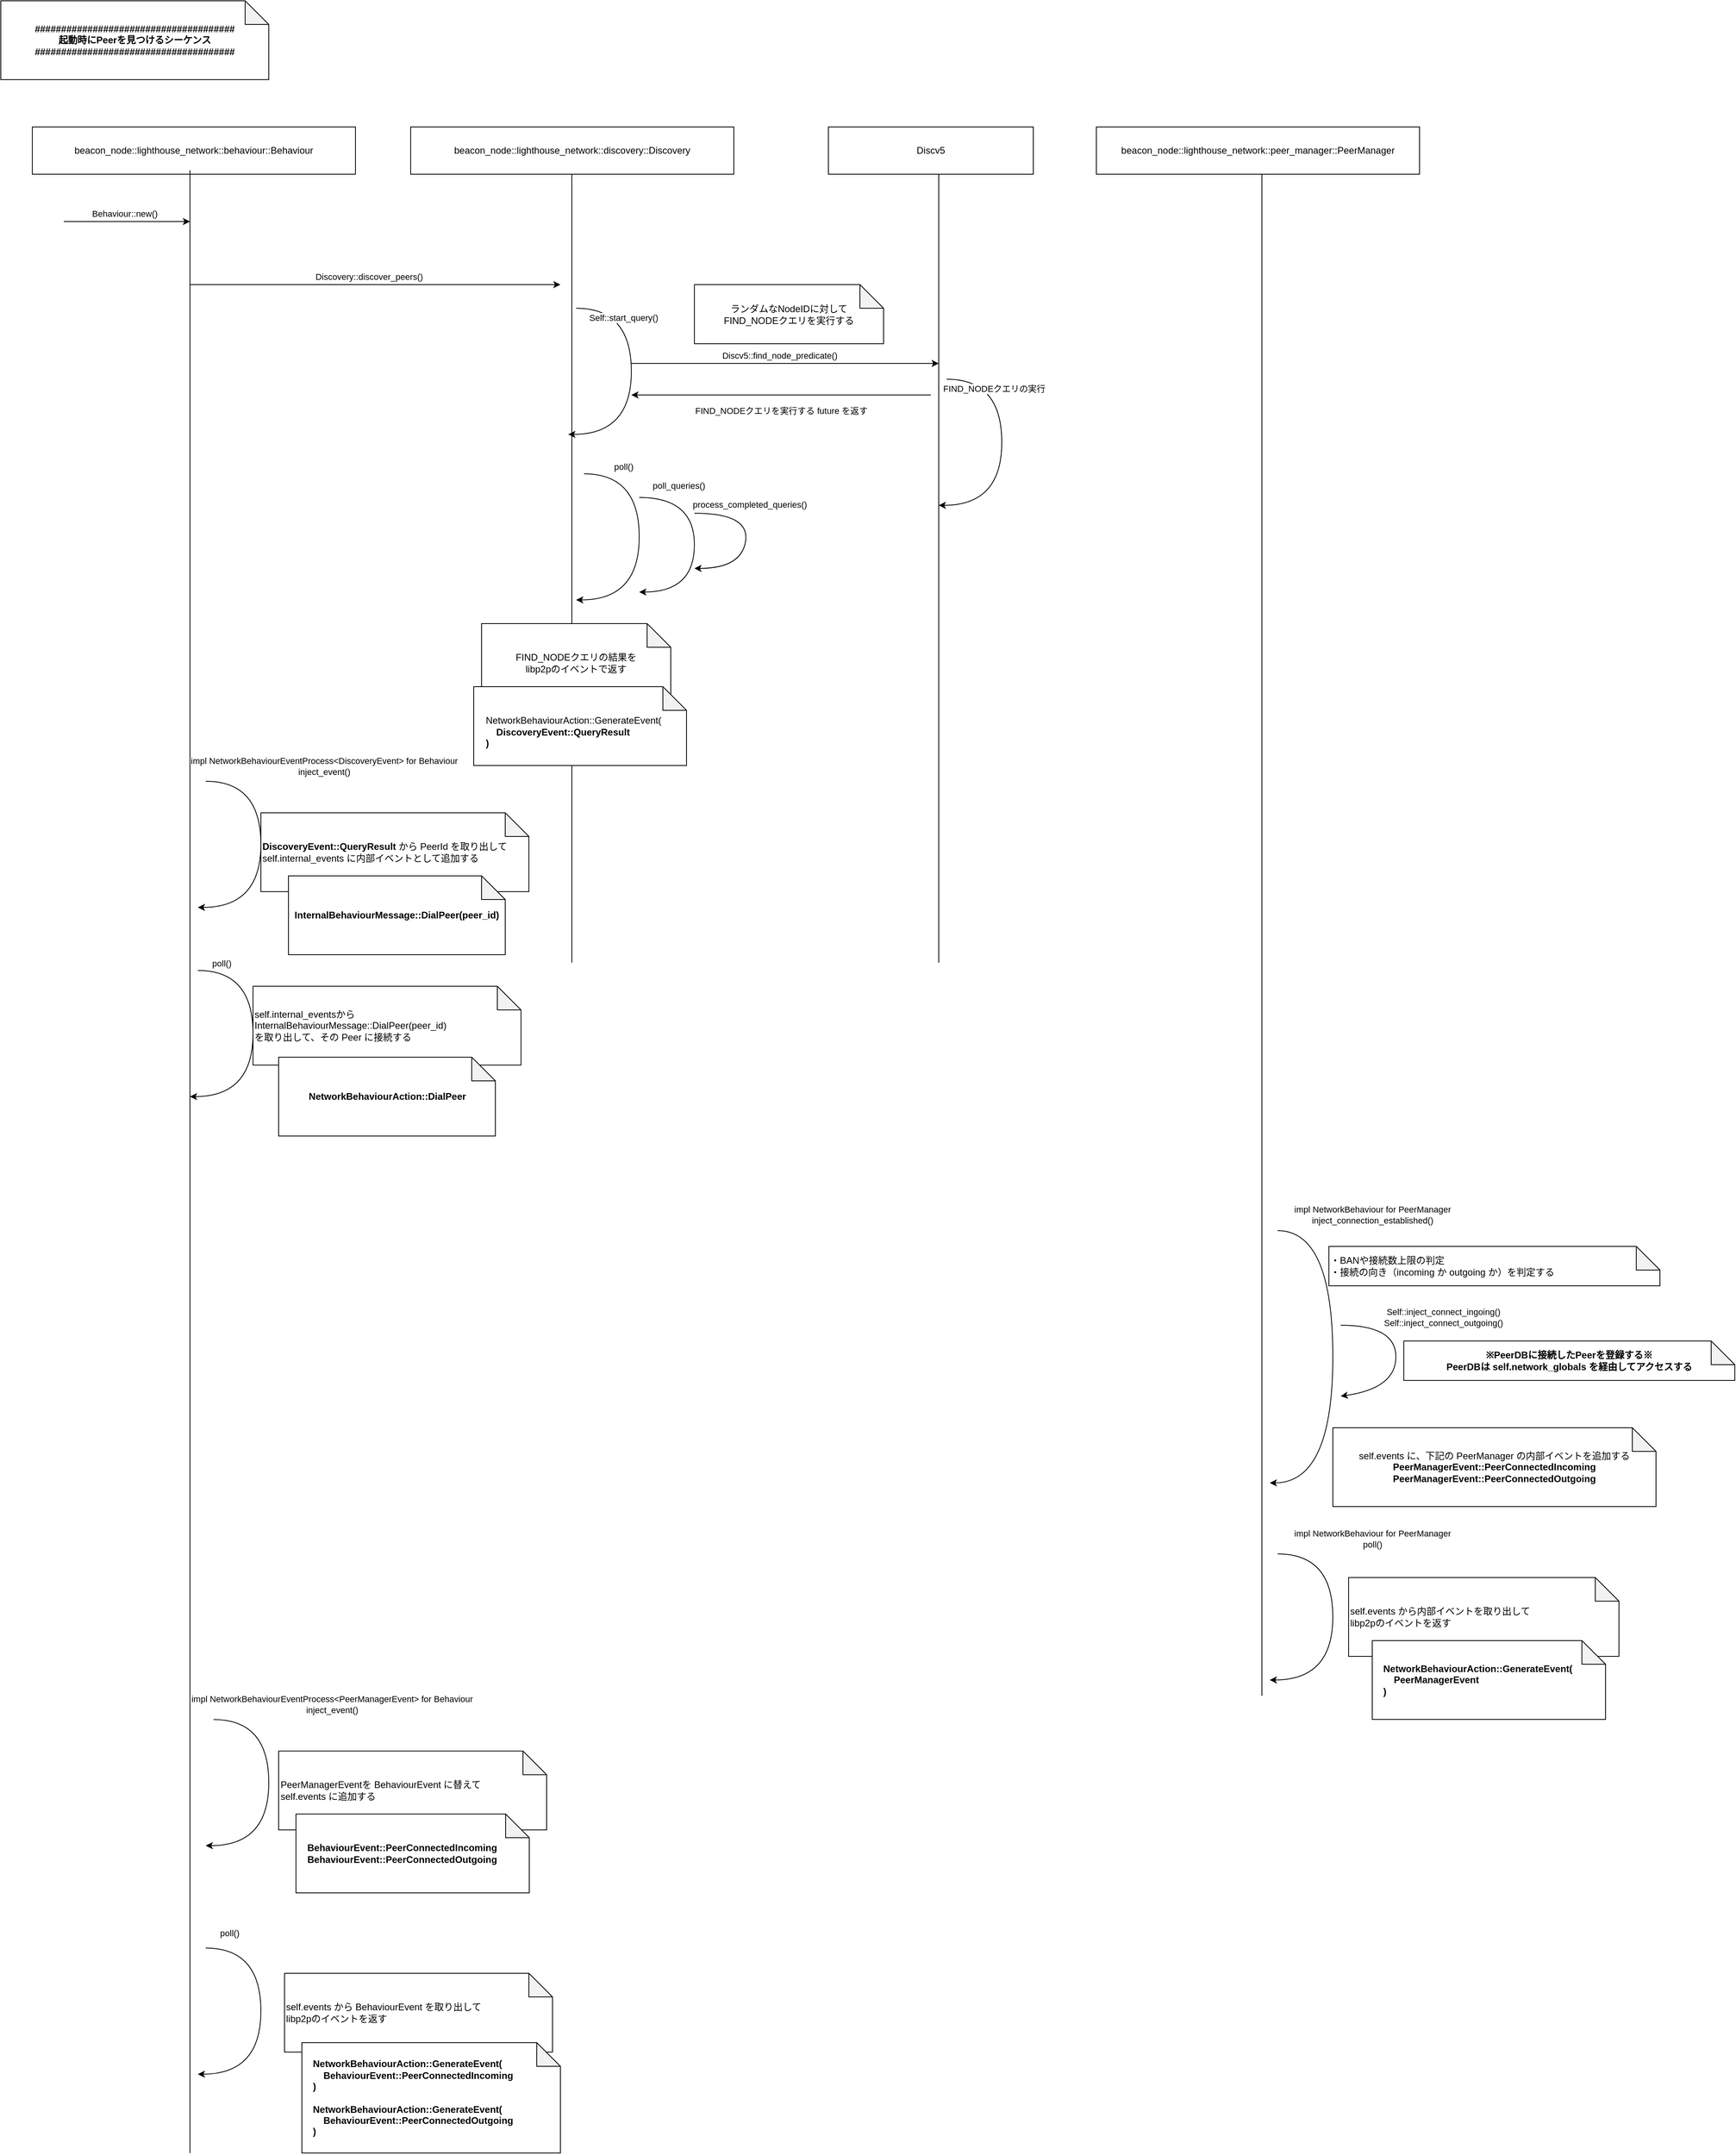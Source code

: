 <mxfile>
    <diagram id="T8pmpTCMuDaPm9wjzUCa" name="Page-1">
        <mxGraphModel dx="1378" dy="927" grid="1" gridSize="10" guides="1" tooltips="1" connect="1" arrows="1" fold="1" page="1" pageScale="1" pageWidth="827" pageHeight="1169" background="none" math="0" shadow="0">
            <root>
                <mxCell id="0"/>
                <mxCell id="1" parent="0"/>
                <mxCell id="2" value="beacon_node::lighthouse_network::behaviour::Behaviour" style="rounded=0;whiteSpace=wrap;html=1;" parent="1" vertex="1">
                    <mxGeometry x="50" y="170" width="410" height="60" as="geometry"/>
                </mxCell>
                <mxCell id="3" value="" style="endArrow=none;html=1;" parent="1" edge="1">
                    <mxGeometry width="50" height="50" relative="1" as="geometry">
                        <mxPoint x="250" y="1230" as="sourcePoint"/>
                        <mxPoint x="250" y="230" as="targetPoint"/>
                    </mxGeometry>
                </mxCell>
                <mxCell id="4" value="" style="endArrow=classic;html=1;" parent="1" edge="1">
                    <mxGeometry width="50" height="50" relative="1" as="geometry">
                        <mxPoint x="90" y="290" as="sourcePoint"/>
                        <mxPoint x="250" y="290" as="targetPoint"/>
                    </mxGeometry>
                </mxCell>
                <mxCell id="6" value="Behaviour::new()" style="edgeLabel;html=1;align=center;verticalAlign=middle;resizable=0;points=[];" parent="4" vertex="1" connectable="0">
                    <mxGeometry x="-0.037" y="1" relative="1" as="geometry">
                        <mxPoint y="-9" as="offset"/>
                    </mxGeometry>
                </mxCell>
                <mxCell id="5" value="" style="endArrow=none;html=1;" parent="1" edge="1">
                    <mxGeometry width="50" height="50" relative="1" as="geometry">
                        <mxPoint x="250" y="2740" as="sourcePoint"/>
                        <mxPoint x="250" y="225" as="targetPoint"/>
                    </mxGeometry>
                </mxCell>
                <mxCell id="7" value="beacon_node::lighthouse_network::discovery::Discovery" style="rounded=0;whiteSpace=wrap;html=1;" parent="1" vertex="1">
                    <mxGeometry x="530" y="170" width="410" height="60" as="geometry"/>
                </mxCell>
                <mxCell id="8" value="" style="endArrow=classic;html=1;" parent="1" edge="1">
                    <mxGeometry width="50" height="50" relative="1" as="geometry">
                        <mxPoint x="250" y="370" as="sourcePoint"/>
                        <mxPoint x="720" y="370" as="targetPoint"/>
                    </mxGeometry>
                </mxCell>
                <mxCell id="9" value="Discovery::discover_peers()" style="edgeLabel;html=1;align=center;verticalAlign=middle;resizable=0;points=[];" parent="8" vertex="1" connectable="0">
                    <mxGeometry x="-0.037" y="1" relative="1" as="geometry">
                        <mxPoint y="-9" as="offset"/>
                    </mxGeometry>
                </mxCell>
                <mxCell id="10" value="" style="endArrow=none;html=1;" parent="1" edge="1">
                    <mxGeometry width="50" height="50" relative="1" as="geometry">
                        <mxPoint x="734.5" y="1230" as="sourcePoint"/>
                        <mxPoint x="734.5" y="230" as="targetPoint"/>
                    </mxGeometry>
                </mxCell>
                <mxCell id="11" value="######################################&lt;br&gt;起動時にPeerを見つけるシーケンス&lt;br&gt;######################################" style="shape=note;whiteSpace=wrap;html=1;backgroundOutline=1;darkOpacity=0.05;fontStyle=1" parent="1" vertex="1">
                    <mxGeometry x="10" y="10" width="340" height="100" as="geometry"/>
                </mxCell>
                <mxCell id="12" value="" style="curved=1;endArrow=classic;html=1;" parent="1" edge="1">
                    <mxGeometry width="50" height="50" relative="1" as="geometry">
                        <mxPoint x="740" y="400" as="sourcePoint"/>
                        <mxPoint x="730" y="560" as="targetPoint"/>
                        <Array as="points">
                            <mxPoint x="810" y="400"/>
                            <mxPoint x="810" y="560"/>
                        </Array>
                    </mxGeometry>
                </mxCell>
                <mxCell id="13" value="Self::start_query()" style="edgeLabel;html=1;align=center;verticalAlign=middle;resizable=0;points=[];" parent="12" vertex="1" connectable="0">
                    <mxGeometry x="0.073" relative="1" as="geometry">
                        <mxPoint x="-10" y="-85" as="offset"/>
                    </mxGeometry>
                </mxCell>
                <mxCell id="14" value="Discv5" style="rounded=0;whiteSpace=wrap;html=1;" parent="1" vertex="1">
                    <mxGeometry x="1060" y="170" width="260" height="60" as="geometry"/>
                </mxCell>
                <mxCell id="15" value="" style="endArrow=classic;html=1;" parent="1" edge="1">
                    <mxGeometry width="50" height="50" relative="1" as="geometry">
                        <mxPoint x="810" y="470" as="sourcePoint"/>
                        <mxPoint x="1200" y="470" as="targetPoint"/>
                    </mxGeometry>
                </mxCell>
                <mxCell id="16" value="Discv5::find_node_predicate()" style="edgeLabel;html=1;align=center;verticalAlign=middle;resizable=0;points=[];" parent="15" vertex="1" connectable="0">
                    <mxGeometry x="-0.037" y="1" relative="1" as="geometry">
                        <mxPoint y="-9" as="offset"/>
                    </mxGeometry>
                </mxCell>
                <mxCell id="17" value="" style="endArrow=none;html=1;" parent="1" edge="1">
                    <mxGeometry width="50" height="50" relative="1" as="geometry">
                        <mxPoint x="1200" y="1230" as="sourcePoint"/>
                        <mxPoint x="1200" y="230" as="targetPoint"/>
                    </mxGeometry>
                </mxCell>
                <mxCell id="19" value="&lt;span style=&quot;font-weight: normal&quot;&gt;ランダムなNodeIDに対して&lt;br&gt;FIND_NODEクエリを実行する&lt;/span&gt;" style="shape=note;whiteSpace=wrap;html=1;backgroundOutline=1;darkOpacity=0.05;fontStyle=1" parent="1" vertex="1">
                    <mxGeometry x="890" y="370" width="240" height="75" as="geometry"/>
                </mxCell>
                <mxCell id="20" value="" style="endArrow=classic;html=1;" parent="1" edge="1">
                    <mxGeometry width="50" height="50" relative="1" as="geometry">
                        <mxPoint x="1190" y="510" as="sourcePoint"/>
                        <mxPoint x="810" y="510" as="targetPoint"/>
                    </mxGeometry>
                </mxCell>
                <mxCell id="21" value="FIND_NODEクエリを実行する future を返す" style="edgeLabel;html=1;align=center;verticalAlign=middle;resizable=0;points=[];" parent="20" vertex="1" connectable="0">
                    <mxGeometry x="-0.037" y="1" relative="1" as="geometry">
                        <mxPoint x="-7" y="19" as="offset"/>
                    </mxGeometry>
                </mxCell>
                <mxCell id="22" value="" style="curved=1;endArrow=classic;html=1;" parent="1" edge="1">
                    <mxGeometry width="50" height="50" relative="1" as="geometry">
                        <mxPoint x="1210" y="490" as="sourcePoint"/>
                        <mxPoint x="1200" y="650" as="targetPoint"/>
                        <Array as="points">
                            <mxPoint x="1280" y="490"/>
                            <mxPoint x="1280" y="650"/>
                        </Array>
                    </mxGeometry>
                </mxCell>
                <mxCell id="23" value="FIND_NODEクエリの実行" style="edgeLabel;html=1;align=center;verticalAlign=middle;resizable=0;points=[];" parent="22" vertex="1" connectable="0">
                    <mxGeometry x="0.073" relative="1" as="geometry">
                        <mxPoint x="-10" y="-85" as="offset"/>
                    </mxGeometry>
                </mxCell>
                <mxCell id="24" value="" style="curved=1;endArrow=classic;html=1;" parent="1" edge="1">
                    <mxGeometry width="50" height="50" relative="1" as="geometry">
                        <mxPoint x="750" y="610" as="sourcePoint"/>
                        <mxPoint x="740" y="770" as="targetPoint"/>
                        <Array as="points">
                            <mxPoint x="820" y="610"/>
                            <mxPoint x="820" y="770"/>
                        </Array>
                    </mxGeometry>
                </mxCell>
                <mxCell id="25" value="poll()" style="edgeLabel;html=1;align=center;verticalAlign=middle;resizable=0;points=[];" parent="24" vertex="1" connectable="0">
                    <mxGeometry x="0.073" relative="1" as="geometry">
                        <mxPoint x="-20" y="-106" as="offset"/>
                    </mxGeometry>
                </mxCell>
                <mxCell id="26" value="" style="curved=1;endArrow=classic;html=1;" parent="1" edge="1">
                    <mxGeometry width="50" height="50" relative="1" as="geometry">
                        <mxPoint x="820" y="640" as="sourcePoint"/>
                        <mxPoint x="820" y="760" as="targetPoint"/>
                        <Array as="points">
                            <mxPoint x="890" y="640"/>
                            <mxPoint x="890" y="760"/>
                        </Array>
                    </mxGeometry>
                </mxCell>
                <mxCell id="27" value="poll_queries()" style="edgeLabel;html=1;align=center;verticalAlign=middle;resizable=0;points=[];" parent="26" vertex="1" connectable="0">
                    <mxGeometry x="0.073" relative="1" as="geometry">
                        <mxPoint x="-20" y="-85" as="offset"/>
                    </mxGeometry>
                </mxCell>
                <mxCell id="28" value="" style="curved=1;endArrow=classic;html=1;" parent="1" edge="1">
                    <mxGeometry width="50" height="50" relative="1" as="geometry">
                        <mxPoint x="890" y="660" as="sourcePoint"/>
                        <mxPoint x="890" y="730" as="targetPoint"/>
                        <Array as="points">
                            <mxPoint x="960" y="660"/>
                            <mxPoint x="950" y="730"/>
                        </Array>
                    </mxGeometry>
                </mxCell>
                <mxCell id="29" value="process_completed_queries()" style="edgeLabel;html=1;align=center;verticalAlign=middle;resizable=0;points=[];" parent="28" vertex="1" connectable="0">
                    <mxGeometry x="0.073" relative="1" as="geometry">
                        <mxPoint x="5" y="-48" as="offset"/>
                    </mxGeometry>
                </mxCell>
                <mxCell id="30" value="&lt;span style=&quot;font-weight: normal&quot;&gt;FIND_NODEクエリの結果を&lt;/span&gt;&lt;br&gt;&lt;span style=&quot;font-weight: normal&quot;&gt;libp2pのイベントで返す&lt;/span&gt;" style="shape=note;whiteSpace=wrap;html=1;backgroundOutline=1;darkOpacity=0.05;fontStyle=1" parent="1" vertex="1">
                    <mxGeometry x="620" y="800" width="240" height="100" as="geometry"/>
                </mxCell>
                <mxCell id="31" value="&lt;span style=&quot;font-weight: 400&quot;&gt;&lt;br&gt;&amp;nbsp; &amp;nbsp; NetworkBehaviourAction::GenerateEvent(&lt;/span&gt;&lt;br&gt;&lt;span style=&quot;font-weight: 400&quot;&gt;&amp;nbsp; &amp;nbsp; &amp;nbsp; &amp;nbsp; &lt;/span&gt;DiscoveryEvent::QueryResult&lt;br&gt;&amp;nbsp; &amp;nbsp; )" style="shape=note;whiteSpace=wrap;html=1;backgroundOutline=1;darkOpacity=0.05;fontStyle=1;align=left;" parent="1" vertex="1">
                    <mxGeometry x="610" y="880" width="270" height="100" as="geometry"/>
                </mxCell>
                <mxCell id="32" value="" style="curved=1;endArrow=classic;html=1;" parent="1" edge="1">
                    <mxGeometry width="50" height="50" relative="1" as="geometry">
                        <mxPoint x="270" y="1000" as="sourcePoint"/>
                        <mxPoint x="260" y="1160" as="targetPoint"/>
                        <Array as="points">
                            <mxPoint x="340" y="1000"/>
                            <mxPoint x="340" y="1160"/>
                        </Array>
                    </mxGeometry>
                </mxCell>
                <mxCell id="33" value="impl NetworkBehaviourEventProcess&amp;lt;DiscoveryEvent&amp;gt; for Behaviour&lt;br&gt;inject_event()" style="edgeLabel;html=1;align=center;verticalAlign=middle;resizable=0;points=[];" parent="32" vertex="1" connectable="0">
                    <mxGeometry x="0.073" relative="1" as="geometry">
                        <mxPoint x="80" y="-116" as="offset"/>
                    </mxGeometry>
                </mxCell>
                <mxCell id="34" value="&lt;b&gt;DiscoveryEvent::QueryResult&lt;/b&gt; から PeerId を取り出して&lt;br&gt;self.internal_events に内部イベントとして追加する" style="shape=note;whiteSpace=wrap;html=1;backgroundOutline=1;darkOpacity=0.05;fontStyle=0;align=left;" parent="1" vertex="1">
                    <mxGeometry x="340" y="1040" width="340" height="100" as="geometry"/>
                </mxCell>
                <mxCell id="35" value="" style="curved=1;endArrow=classic;html=1;" parent="1" edge="1">
                    <mxGeometry width="50" height="50" relative="1" as="geometry">
                        <mxPoint x="260" y="1240" as="sourcePoint"/>
                        <mxPoint x="250" y="1400" as="targetPoint"/>
                        <Array as="points">
                            <mxPoint x="330" y="1240"/>
                            <mxPoint x="330" y="1400"/>
                        </Array>
                    </mxGeometry>
                </mxCell>
                <mxCell id="36" value="poll()" style="edgeLabel;html=1;align=center;verticalAlign=middle;resizable=0;points=[];" parent="35" vertex="1" connectable="0">
                    <mxGeometry x="0.073" relative="1" as="geometry">
                        <mxPoint x="-40" y="-106" as="offset"/>
                    </mxGeometry>
                </mxCell>
                <mxCell id="37" value="InternalBehaviourMessage::DialPeer(peer_id)" style="shape=note;whiteSpace=wrap;html=1;backgroundOutline=1;darkOpacity=0.05;fontStyle=1;align=center;" parent="1" vertex="1">
                    <mxGeometry x="375" y="1120" width="275" height="100" as="geometry"/>
                </mxCell>
                <mxCell id="38" value="&lt;span style=&quot;text-align: center&quot;&gt;self.internal_eventsから&lt;br&gt;InternalBehaviourMessage::DialPeer(peer_id)&lt;br&gt;を取り出して、その Peer に接続する&lt;br&gt;&lt;/span&gt;" style="shape=note;whiteSpace=wrap;html=1;backgroundOutline=1;darkOpacity=0.05;fontStyle=0;align=left;" parent="1" vertex="1">
                    <mxGeometry x="330" y="1260" width="340" height="100" as="geometry"/>
                </mxCell>
                <mxCell id="39" value="NetworkBehaviourAction::DialPeer" style="shape=note;whiteSpace=wrap;html=1;backgroundOutline=1;darkOpacity=0.05;fontStyle=1;align=center;" parent="1" vertex="1">
                    <mxGeometry x="362.5" y="1350" width="275" height="100" as="geometry"/>
                </mxCell>
                <mxCell id="40" value="beacon_node::lighthouse_network::peer_manager::PeerManager" style="rounded=0;whiteSpace=wrap;html=1;" parent="1" vertex="1">
                    <mxGeometry x="1400" y="170" width="410" height="60" as="geometry"/>
                </mxCell>
                <mxCell id="42" value="" style="endArrow=none;html=1;" parent="1" edge="1">
                    <mxGeometry width="50" height="50" relative="1" as="geometry">
                        <mxPoint x="1610" y="2160" as="sourcePoint"/>
                        <mxPoint x="1610" y="230" as="targetPoint"/>
                    </mxGeometry>
                </mxCell>
                <mxCell id="44" value="" style="curved=1;endArrow=classic;html=1;" parent="1" edge="1">
                    <mxGeometry width="50" height="50" relative="1" as="geometry">
                        <mxPoint x="1630" y="1570" as="sourcePoint"/>
                        <mxPoint x="1620" y="1890" as="targetPoint"/>
                        <Array as="points">
                            <mxPoint x="1700" y="1570"/>
                            <mxPoint x="1700" y="1890"/>
                        </Array>
                    </mxGeometry>
                </mxCell>
                <mxCell id="45" value="impl NetworkBehaviour for PeerManager&lt;br&gt;inject_connection_established()" style="edgeLabel;html=1;align=center;verticalAlign=middle;resizable=0;points=[];" parent="44" vertex="1" connectable="0">
                    <mxGeometry x="0.073" relative="1" as="geometry">
                        <mxPoint x="50" y="-202" as="offset"/>
                    </mxGeometry>
                </mxCell>
                <mxCell id="46" value="&lt;span style=&quot;text-align: center&quot;&gt;・BANや接続数上限の判定&lt;br&gt;・接続の向き（incoming か outgoing か）を判定する&lt;br&gt;&lt;/span&gt;" style="shape=note;whiteSpace=wrap;html=1;backgroundOutline=1;darkOpacity=0.05;fontStyle=0;align=left;" parent="1" vertex="1">
                    <mxGeometry x="1695" y="1590" width="420" height="50" as="geometry"/>
                </mxCell>
                <mxCell id="47" value="&lt;span style=&quot;font-weight: 400&quot;&gt;self.events に、下記の PeerManager の内部イベントを追加する&lt;/span&gt;&lt;br&gt;PeerManagerEvent::PeerConnectedIncoming&lt;br&gt;PeerManagerEvent::PeerConnectedOutgoing" style="shape=note;whiteSpace=wrap;html=1;backgroundOutline=1;darkOpacity=0.05;fontStyle=1;align=center;" parent="1" vertex="1">
                    <mxGeometry x="1700" y="1820" width="410" height="100" as="geometry"/>
                </mxCell>
                <mxCell id="48" value="" style="curved=1;endArrow=classic;html=1;" parent="1" edge="1">
                    <mxGeometry width="50" height="50" relative="1" as="geometry">
                        <mxPoint x="1630" y="1980" as="sourcePoint"/>
                        <mxPoint x="1620" y="2140" as="targetPoint"/>
                        <Array as="points">
                            <mxPoint x="1700" y="1980"/>
                            <mxPoint x="1700" y="2140"/>
                        </Array>
                    </mxGeometry>
                </mxCell>
                <mxCell id="49" value="impl NetworkBehaviour for PeerManager&lt;br&gt;poll()" style="edgeLabel;html=1;align=center;verticalAlign=middle;resizable=0;points=[];" parent="48" vertex="1" connectable="0">
                    <mxGeometry x="0.073" relative="1" as="geometry">
                        <mxPoint x="50" y="-116" as="offset"/>
                    </mxGeometry>
                </mxCell>
                <mxCell id="50" value="&lt;span style=&quot;text-align: center&quot;&gt;self.events から内部イベントを取り出して&lt;br&gt;libp2pのイベントを返す&lt;br&gt;&lt;/span&gt;" style="shape=note;whiteSpace=wrap;html=1;backgroundOutline=1;darkOpacity=0.05;fontStyle=0;align=left;" parent="1" vertex="1">
                    <mxGeometry x="1720" y="2010" width="343" height="100" as="geometry"/>
                </mxCell>
                <mxCell id="51" value="NetworkBehaviourAction::GenerateEvent(&lt;br&gt;&amp;nbsp; &amp;nbsp;&amp;nbsp;PeerManagerEvent&lt;br&gt;)" style="shape=note;whiteSpace=wrap;html=1;backgroundOutline=1;darkOpacity=0.05;fontStyle=1;align=left;spacingLeft=12;" parent="1" vertex="1">
                    <mxGeometry x="1750" y="2090" width="296" height="100" as="geometry"/>
                </mxCell>
                <mxCell id="52" value="" style="curved=1;endArrow=classic;html=1;" parent="1" edge="1">
                    <mxGeometry width="50" height="50" relative="1" as="geometry">
                        <mxPoint x="280" y="2190.12" as="sourcePoint"/>
                        <mxPoint x="270" y="2350.12" as="targetPoint"/>
                        <Array as="points">
                            <mxPoint x="350" y="2190.12"/>
                            <mxPoint x="350" y="2350.12"/>
                        </Array>
                    </mxGeometry>
                </mxCell>
                <mxCell id="53" value="impl NetworkBehaviourEventProcess&amp;lt;PeerManagerEvent&amp;gt; for Behaviour&lt;br&gt;inject_event()" style="edgeLabel;html=1;align=center;verticalAlign=middle;resizable=0;points=[];" parent="52" vertex="1" connectable="0">
                    <mxGeometry x="0.073" relative="1" as="geometry">
                        <mxPoint x="80" y="-116" as="offset"/>
                    </mxGeometry>
                </mxCell>
                <mxCell id="54" value="&lt;span style=&quot;text-align: center&quot;&gt;PeerManagerEventを BehaviourEvent に替えて&lt;br&gt;self.events に追加する&lt;br&gt;&lt;/span&gt;" style="shape=note;whiteSpace=wrap;html=1;backgroundOutline=1;darkOpacity=0.05;fontStyle=0;align=left;" parent="1" vertex="1">
                    <mxGeometry x="362.5" y="2230.12" width="340" height="100" as="geometry"/>
                </mxCell>
                <mxCell id="55" value="BehaviourEvent::PeerConnectedIncoming&lt;br&gt;BehaviourEvent::PeerConnectedOutgoing" style="shape=note;whiteSpace=wrap;html=1;backgroundOutline=1;darkOpacity=0.05;fontStyle=1;align=left;spacingLeft=12;" parent="1" vertex="1">
                    <mxGeometry x="384.5" y="2310" width="296" height="100" as="geometry"/>
                </mxCell>
                <mxCell id="56" value="" style="curved=1;endArrow=classic;html=1;" parent="1" edge="1">
                    <mxGeometry width="50" height="50" relative="1" as="geometry">
                        <mxPoint x="270" y="2480" as="sourcePoint"/>
                        <mxPoint x="260" y="2640" as="targetPoint"/>
                        <Array as="points">
                            <mxPoint x="340" y="2480"/>
                            <mxPoint x="340" y="2640"/>
                        </Array>
                    </mxGeometry>
                </mxCell>
                <mxCell id="57" value="poll()" style="edgeLabel;html=1;align=center;verticalAlign=middle;resizable=0;points=[];" parent="56" vertex="1" connectable="0">
                    <mxGeometry x="0.073" relative="1" as="geometry">
                        <mxPoint x="-40" y="-116" as="offset"/>
                    </mxGeometry>
                </mxCell>
                <mxCell id="58" value="&lt;span style=&quot;text-align: center&quot;&gt;self.events から BehaviourEvent を取り出して&lt;br&gt;&lt;/span&gt;&lt;span style=&quot;text-align: center&quot;&gt;libp2pのイベントを&lt;/span&gt;&lt;span style=&quot;text-align: center&quot;&gt;返す&lt;/span&gt;&lt;span style=&quot;text-align: center&quot;&gt;&lt;br&gt;&lt;/span&gt;" style="shape=note;whiteSpace=wrap;html=1;backgroundOutline=1;darkOpacity=0.05;fontStyle=0;align=left;" parent="1" vertex="1">
                    <mxGeometry x="370" y="2512" width="340" height="100" as="geometry"/>
                </mxCell>
                <mxCell id="59" value="NetworkBehaviourAction::GenerateEvent(&lt;br&gt;&amp;nbsp; &amp;nbsp; BehaviourEvent::PeerConnectedIncoming&lt;br&gt;)&lt;br&gt;&lt;br&gt;NetworkBehaviourAction::GenerateEvent(&lt;br&gt;&amp;nbsp; &amp;nbsp; BehaviourEvent::PeerConnectedOutgoing&lt;br&gt;)" style="shape=note;whiteSpace=wrap;html=1;backgroundOutline=1;darkOpacity=0.05;fontStyle=1;align=left;spacingLeft=12;" parent="1" vertex="1">
                    <mxGeometry x="392" y="2600" width="328" height="140" as="geometry"/>
                </mxCell>
                <mxCell id="60" value="" style="curved=1;endArrow=classic;html=1;" edge="1" parent="1">
                    <mxGeometry width="50" height="50" relative="1" as="geometry">
                        <mxPoint x="1710" y="1690" as="sourcePoint"/>
                        <mxPoint x="1710" y="1780" as="targetPoint"/>
                        <Array as="points">
                            <mxPoint x="1780" y="1690"/>
                            <mxPoint x="1780" y="1770"/>
                        </Array>
                    </mxGeometry>
                </mxCell>
                <mxCell id="61" value="Self::inject_connect_ingoing()&lt;br&gt;Self::inject_connect_outgoing()" style="edgeLabel;html=1;align=center;verticalAlign=middle;resizable=0;points=[];" vertex="1" connectable="0" parent="60">
                    <mxGeometry x="0.073" relative="1" as="geometry">
                        <mxPoint x="60" y="-59" as="offset"/>
                    </mxGeometry>
                </mxCell>
                <mxCell id="62" value="&lt;span&gt;※PeerDBに接続したPeerを登録する※&lt;br&gt;PeerDBは self.network_globals を経由してアクセスする&lt;br&gt;&lt;/span&gt;" style="shape=note;whiteSpace=wrap;html=1;backgroundOutline=1;darkOpacity=0.05;fontStyle=1;align=center;" vertex="1" parent="1">
                    <mxGeometry x="1790" y="1710" width="420" height="50" as="geometry"/>
                </mxCell>
            </root>
        </mxGraphModel>
    </diagram>
</mxfile>